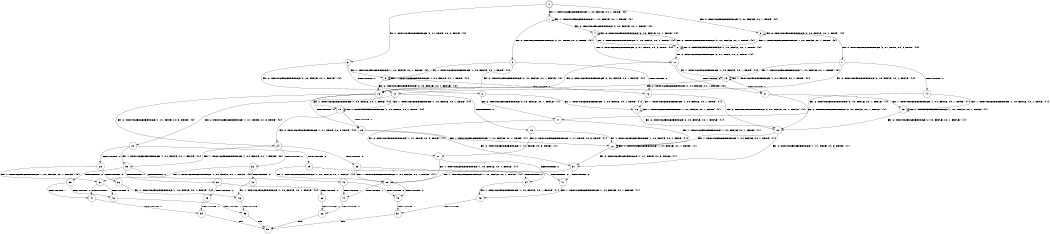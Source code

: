 digraph BCG {
size = "7, 10.5";
center = TRUE;
node [shape = circle];
0 [peripheries = 2];
0 -> 1 [label = "EX !1 !ATOMIC_EXCH_BRANCH (1, +0, FALSE, +0, 1, TRUE) !{0}"];
0 -> 2 [label = "EX !2 !ATOMIC_EXCH_BRANCH (2, +0, FALSE, +0, 1, TRUE) !{0}"];
0 -> 3 [label = "EX !0 !ATOMIC_EXCH_BRANCH (2, +1, TRUE, +0, 2, TRUE) !{0}"];
1 -> 4 [label = "EX !2 !ATOMIC_EXCH_BRANCH (2, +0, FALSE, +0, 1, TRUE) !{0}"];
1 -> 5 [label = "EX !0 !ATOMIC_EXCH_BRANCH (2, +1, TRUE, +0, 2, TRUE) !{0}"];
1 -> 1 [label = "EX !1 !ATOMIC_EXCH_BRANCH (1, +0, FALSE, +0, 1, TRUE) !{0}"];
2 -> 6 [label = "EX !1 !ATOMIC_EXCH_BRANCH (1, +0, FALSE, +0, 1, TRUE) !{0}"];
2 -> 7 [label = "EX !0 !ATOMIC_EXCH_BRANCH (2, +1, TRUE, +0, 2, TRUE) !{0}"];
2 -> 2 [label = "EX !2 !ATOMIC_EXCH_BRANCH (2, +0, FALSE, +0, 1, TRUE) !{0}"];
3 -> 8 [label = "TERMINATE !0"];
3 -> 9 [label = "EX !1 !ATOMIC_EXCH_BRANCH (1, +0, FALSE, +0, 1, TRUE) !{0}"];
3 -> 10 [label = "EX !2 !ATOMIC_EXCH_BRANCH (2, +0, FALSE, +0, 1, FALSE) !{0}"];
4 -> 11 [label = "EX !0 !ATOMIC_EXCH_BRANCH (2, +1, TRUE, +0, 2, TRUE) !{0}"];
4 -> 4 [label = "EX !2 !ATOMIC_EXCH_BRANCH (2, +0, FALSE, +0, 1, TRUE) !{0}"];
4 -> 6 [label = "EX !1 !ATOMIC_EXCH_BRANCH (1, +0, FALSE, +0, 1, TRUE) !{0}"];
5 -> 12 [label = "TERMINATE !0"];
5 -> 13 [label = "EX !2 !ATOMIC_EXCH_BRANCH (2, +0, FALSE, +0, 1, FALSE) !{0}"];
5 -> 9 [label = "EX !1 !ATOMIC_EXCH_BRANCH (1, +0, FALSE, +0, 1, TRUE) !{0}"];
6 -> 11 [label = "EX !0 !ATOMIC_EXCH_BRANCH (2, +1, TRUE, +0, 2, TRUE) !{0}"];
6 -> 4 [label = "EX !2 !ATOMIC_EXCH_BRANCH (2, +0, FALSE, +0, 1, TRUE) !{0}"];
6 -> 6 [label = "EX !1 !ATOMIC_EXCH_BRANCH (1, +0, FALSE, +0, 1, TRUE) !{0}"];
7 -> 14 [label = "TERMINATE !0"];
7 -> 15 [label = "EX !1 !ATOMIC_EXCH_BRANCH (1, +0, FALSE, +0, 1, TRUE) !{0}"];
7 -> 10 [label = "EX !2 !ATOMIC_EXCH_BRANCH (2, +0, FALSE, +0, 1, FALSE) !{0}"];
8 -> 16 [label = "EX !1 !ATOMIC_EXCH_BRANCH (1, +0, FALSE, +0, 1, TRUE) !{1}"];
8 -> 17 [label = "EX !2 !ATOMIC_EXCH_BRANCH (2, +0, FALSE, +0, 1, FALSE) !{1}"];
9 -> 12 [label = "TERMINATE !0"];
9 -> 13 [label = "EX !2 !ATOMIC_EXCH_BRANCH (2, +0, FALSE, +0, 1, FALSE) !{0}"];
9 -> 9 [label = "EX !1 !ATOMIC_EXCH_BRANCH (1, +0, FALSE, +0, 1, TRUE) !{0}"];
10 -> 18 [label = "TERMINATE !0"];
10 -> 19 [label = "EX !1 !ATOMIC_EXCH_BRANCH (1, +0, FALSE, +0, 1, TRUE) !{0}"];
10 -> 20 [label = "EX !2 !ATOMIC_EXCH_BRANCH (1, +1, TRUE, +0, 3, TRUE) !{0}"];
11 -> 21 [label = "TERMINATE !0"];
11 -> 13 [label = "EX !2 !ATOMIC_EXCH_BRANCH (2, +0, FALSE, +0, 1, FALSE) !{0}"];
11 -> 15 [label = "EX !1 !ATOMIC_EXCH_BRANCH (1, +0, FALSE, +0, 1, TRUE) !{0}"];
12 -> 22 [label = "EX !2 !ATOMIC_EXCH_BRANCH (2, +0, FALSE, +0, 1, FALSE) !{1}"];
12 -> 16 [label = "EX !1 !ATOMIC_EXCH_BRANCH (1, +0, FALSE, +0, 1, TRUE) !{1}"];
13 -> 23 [label = "TERMINATE !0"];
13 -> 24 [label = "EX !2 !ATOMIC_EXCH_BRANCH (1, +1, TRUE, +0, 3, TRUE) !{0}"];
13 -> 19 [label = "EX !1 !ATOMIC_EXCH_BRANCH (1, +0, FALSE, +0, 1, TRUE) !{0}"];
14 -> 25 [label = "EX !1 !ATOMIC_EXCH_BRANCH (1, +0, FALSE, +0, 1, TRUE) !{1}"];
14 -> 17 [label = "EX !2 !ATOMIC_EXCH_BRANCH (2, +0, FALSE, +0, 1, FALSE) !{1}"];
15 -> 21 [label = "TERMINATE !0"];
15 -> 13 [label = "EX !2 !ATOMIC_EXCH_BRANCH (2, +0, FALSE, +0, 1, FALSE) !{0}"];
15 -> 15 [label = "EX !1 !ATOMIC_EXCH_BRANCH (1, +0, FALSE, +0, 1, TRUE) !{0}"];
16 -> 22 [label = "EX !2 !ATOMIC_EXCH_BRANCH (2, +0, FALSE, +0, 1, FALSE) !{1}"];
16 -> 16 [label = "EX !1 !ATOMIC_EXCH_BRANCH (1, +0, FALSE, +0, 1, TRUE) !{1}"];
17 -> 26 [label = "EX !1 !ATOMIC_EXCH_BRANCH (1, +0, FALSE, +0, 1, TRUE) !{1}"];
17 -> 27 [label = "EX !2 !ATOMIC_EXCH_BRANCH (1, +1, TRUE, +0, 3, TRUE) !{1}"];
18 -> 26 [label = "EX !1 !ATOMIC_EXCH_BRANCH (1, +0, FALSE, +0, 1, TRUE) !{1}"];
18 -> 27 [label = "EX !2 !ATOMIC_EXCH_BRANCH (1, +1, TRUE, +0, 3, TRUE) !{1}"];
19 -> 23 [label = "TERMINATE !0"];
19 -> 24 [label = "EX !2 !ATOMIC_EXCH_BRANCH (1, +1, TRUE, +0, 3, TRUE) !{0}"];
19 -> 19 [label = "EX !1 !ATOMIC_EXCH_BRANCH (1, +0, FALSE, +0, 1, TRUE) !{0}"];
20 -> 28 [label = "TERMINATE !2"];
20 -> 29 [label = "TERMINATE !0"];
20 -> 30 [label = "EX !1 !ATOMIC_EXCH_BRANCH (1, +0, FALSE, +0, 1, FALSE) !{0}"];
21 -> 22 [label = "EX !2 !ATOMIC_EXCH_BRANCH (2, +0, FALSE, +0, 1, FALSE) !{1}"];
21 -> 25 [label = "EX !1 !ATOMIC_EXCH_BRANCH (1, +0, FALSE, +0, 1, TRUE) !{1}"];
22 -> 31 [label = "EX !2 !ATOMIC_EXCH_BRANCH (1, +1, TRUE, +0, 3, TRUE) !{1}"];
22 -> 26 [label = "EX !1 !ATOMIC_EXCH_BRANCH (1, +0, FALSE, +0, 1, TRUE) !{1}"];
23 -> 31 [label = "EX !2 !ATOMIC_EXCH_BRANCH (1, +1, TRUE, +0, 3, TRUE) !{1}"];
23 -> 26 [label = "EX !1 !ATOMIC_EXCH_BRANCH (1, +0, FALSE, +0, 1, TRUE) !{1}"];
24 -> 32 [label = "TERMINATE !2"];
24 -> 33 [label = "TERMINATE !0"];
24 -> 30 [label = "EX !1 !ATOMIC_EXCH_BRANCH (1, +0, FALSE, +0, 1, FALSE) !{0}"];
25 -> 22 [label = "EX !2 !ATOMIC_EXCH_BRANCH (2, +0, FALSE, +0, 1, FALSE) !{1}"];
25 -> 25 [label = "EX !1 !ATOMIC_EXCH_BRANCH (1, +0, FALSE, +0, 1, TRUE) !{1}"];
26 -> 31 [label = "EX !2 !ATOMIC_EXCH_BRANCH (1, +1, TRUE, +0, 3, TRUE) !{1}"];
26 -> 26 [label = "EX !1 !ATOMIC_EXCH_BRANCH (1, +0, FALSE, +0, 1, TRUE) !{1}"];
27 -> 34 [label = "TERMINATE !2"];
27 -> 35 [label = "EX !1 !ATOMIC_EXCH_BRANCH (1, +0, FALSE, +0, 1, FALSE) !{1}"];
28 -> 36 [label = "TERMINATE !0"];
28 -> 37 [label = "EX !1 !ATOMIC_EXCH_BRANCH (1, +0, FALSE, +0, 1, FALSE) !{0}"];
29 -> 34 [label = "TERMINATE !2"];
29 -> 35 [label = "EX !1 !ATOMIC_EXCH_BRANCH (1, +0, FALSE, +0, 1, FALSE) !{1}"];
30 -> 38 [label = "TERMINATE !1"];
30 -> 39 [label = "TERMINATE !2"];
30 -> 40 [label = "TERMINATE !0"];
31 -> 41 [label = "TERMINATE !2"];
31 -> 35 [label = "EX !1 !ATOMIC_EXCH_BRANCH (1, +0, FALSE, +0, 1, FALSE) !{1}"];
32 -> 42 [label = "TERMINATE !0"];
32 -> 37 [label = "EX !1 !ATOMIC_EXCH_BRANCH (1, +0, FALSE, +0, 1, FALSE) !{0}"];
33 -> 41 [label = "TERMINATE !2"];
33 -> 35 [label = "EX !1 !ATOMIC_EXCH_BRANCH (1, +0, FALSE, +0, 1, FALSE) !{1}"];
34 -> 43 [label = "EX !1 !ATOMIC_EXCH_BRANCH (1, +0, FALSE, +0, 1, FALSE) !{1}"];
35 -> 44 [label = "TERMINATE !1"];
35 -> 45 [label = "TERMINATE !2"];
36 -> 46 [label = "EX !1 !ATOMIC_EXCH_BRANCH (1, +0, FALSE, +0, 1, FALSE) !{2}"];
37 -> 47 [label = "TERMINATE !1"];
37 -> 48 [label = "TERMINATE !0"];
38 -> 49 [label = "TERMINATE !2"];
38 -> 50 [label = "TERMINATE !0"];
39 -> 47 [label = "TERMINATE !1"];
39 -> 48 [label = "TERMINATE !0"];
40 -> 44 [label = "TERMINATE !1"];
40 -> 45 [label = "TERMINATE !2"];
41 -> 43 [label = "EX !1 !ATOMIC_EXCH_BRANCH (1, +0, FALSE, +0, 1, FALSE) !{1}"];
42 -> 46 [label = "EX !1 !ATOMIC_EXCH_BRANCH (1, +0, FALSE, +0, 1, FALSE) !{2}"];
43 -> 51 [label = "TERMINATE !1"];
44 -> 52 [label = "TERMINATE !2"];
45 -> 51 [label = "TERMINATE !1"];
46 -> 53 [label = "TERMINATE !1"];
47 -> 54 [label = "TERMINATE !0"];
48 -> 53 [label = "TERMINATE !1"];
49 -> 54 [label = "TERMINATE !0"];
50 -> 52 [label = "TERMINATE !2"];
51 -> 55 [label = "exit"];
52 -> 55 [label = "exit"];
53 -> 55 [label = "exit"];
54 -> 55 [label = "exit"];
}
